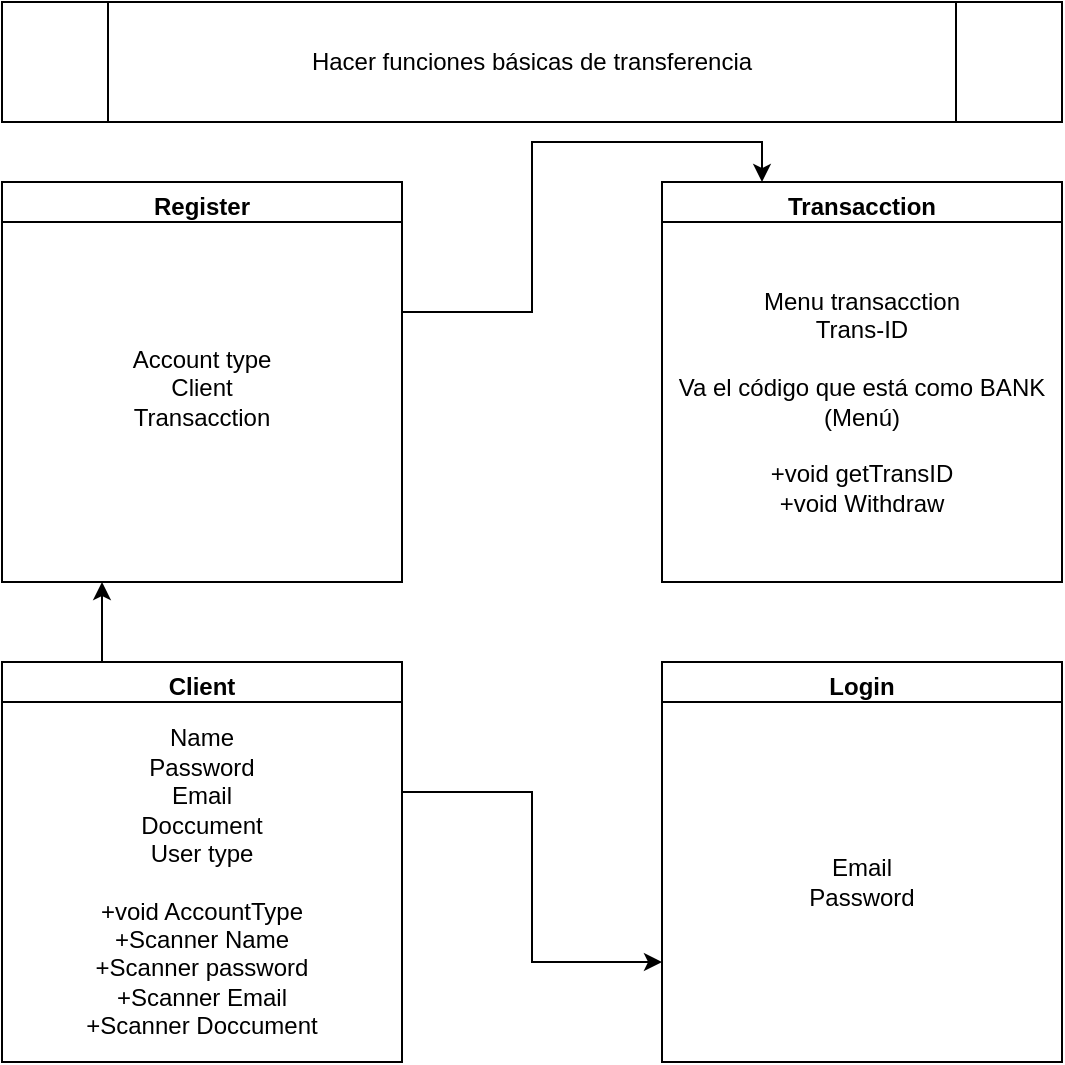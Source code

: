 <mxfile version="15.7.0" type="github">
  <diagram id="M8zL0fHzHbNwxCJG7kJJ" name="Page-1">
    <mxGraphModel dx="1061" dy="540" grid="1" gridSize="10" guides="1" tooltips="1" connect="1" arrows="1" fold="1" page="1" pageScale="1" pageWidth="827" pageHeight="1169" math="0" shadow="0">
      <root>
        <mxCell id="0" />
        <mxCell id="1" parent="0" />
        <mxCell id="qQNF4OG07XMYP4VBlLAa-32" style="edgeStyle=orthogonalEdgeStyle;rounded=0;orthogonalLoop=1;jettySize=auto;html=1;exitX=0.25;exitY=0;exitDx=0;exitDy=0;entryX=0.25;entryY=1;entryDx=0;entryDy=0;" edge="1" parent="1" source="qQNF4OG07XMYP4VBlLAa-6" target="qQNF4OG07XMYP4VBlLAa-11">
          <mxGeometry relative="1" as="geometry" />
        </mxCell>
        <mxCell id="qQNF4OG07XMYP4VBlLAa-6" value="Client" style="swimlane;" vertex="1" parent="1">
          <mxGeometry x="149" y="560" width="200" height="200" as="geometry" />
        </mxCell>
        <mxCell id="qQNF4OG07XMYP4VBlLAa-7" value="Name&lt;br&gt;Password&lt;br&gt;Email&lt;br&gt;Doccument&lt;br&gt;User type&lt;br&gt;&lt;br&gt;+void AccountType&lt;br&gt;+Scanner Name&lt;br&gt;+Scanner password&lt;br&gt;+Scanner Email&lt;br&gt;+Scanner Doccument" style="whiteSpace=wrap;html=1;" vertex="1" parent="qQNF4OG07XMYP4VBlLAa-6">
          <mxGeometry y="20" width="200" height="180" as="geometry" />
        </mxCell>
        <mxCell id="qQNF4OG07XMYP4VBlLAa-8" value="Login" style="swimlane;" vertex="1" parent="1">
          <mxGeometry x="479" y="560" width="200" height="200" as="geometry" />
        </mxCell>
        <mxCell id="qQNF4OG07XMYP4VBlLAa-9" value="Email&lt;br&gt;Password" style="whiteSpace=wrap;html=1;" vertex="1" parent="qQNF4OG07XMYP4VBlLAa-8">
          <mxGeometry y="20" width="200" height="180" as="geometry" />
        </mxCell>
        <mxCell id="qQNF4OG07XMYP4VBlLAa-10" value="Register" style="swimlane;" vertex="1" parent="1">
          <mxGeometry x="149" y="320" width="200" height="200" as="geometry" />
        </mxCell>
        <mxCell id="qQNF4OG07XMYP4VBlLAa-11" value="Account type&lt;br&gt;Client&lt;br&gt;Transacction&lt;br&gt;&lt;br&gt;" style="whiteSpace=wrap;html=1;" vertex="1" parent="qQNF4OG07XMYP4VBlLAa-10">
          <mxGeometry y="20" width="200" height="180" as="geometry" />
        </mxCell>
        <mxCell id="qQNF4OG07XMYP4VBlLAa-24" value="Hacer funciones básicas de transferencia" style="shape=process;whiteSpace=wrap;html=1;backgroundOutline=1;" vertex="1" parent="1">
          <mxGeometry x="149" y="230" width="530" height="60" as="geometry" />
        </mxCell>
        <mxCell id="qQNF4OG07XMYP4VBlLAa-26" value="Transacction" style="swimlane;" vertex="1" parent="1">
          <mxGeometry x="479" y="320" width="200" height="200" as="geometry" />
        </mxCell>
        <mxCell id="qQNF4OG07XMYP4VBlLAa-27" value="Menu transacction&lt;br&gt;Trans-ID&lt;br&gt;&lt;br&gt;Va el código que está como BANK (Menú)&lt;br&gt;&lt;br&gt;+void getTransID&lt;br&gt;+void Withdraw" style="whiteSpace=wrap;html=1;" vertex="1" parent="qQNF4OG07XMYP4VBlLAa-26">
          <mxGeometry y="20" width="200" height="180" as="geometry" />
        </mxCell>
        <mxCell id="qQNF4OG07XMYP4VBlLAa-28" style="edgeStyle=orthogonalEdgeStyle;rounded=0;orthogonalLoop=1;jettySize=auto;html=1;exitX=1;exitY=0.25;exitDx=0;exitDy=0;entryX=0.25;entryY=0;entryDx=0;entryDy=0;" edge="1" parent="1" source="qQNF4OG07XMYP4VBlLAa-11" target="qQNF4OG07XMYP4VBlLAa-26">
          <mxGeometry relative="1" as="geometry" />
        </mxCell>
        <mxCell id="qQNF4OG07XMYP4VBlLAa-29" style="edgeStyle=orthogonalEdgeStyle;rounded=0;orthogonalLoop=1;jettySize=auto;html=1;exitX=1;exitY=0.25;exitDx=0;exitDy=0;entryX=0;entryY=0.75;entryDx=0;entryDy=0;" edge="1" parent="1" source="qQNF4OG07XMYP4VBlLAa-7" target="qQNF4OG07XMYP4VBlLAa-8">
          <mxGeometry relative="1" as="geometry" />
        </mxCell>
      </root>
    </mxGraphModel>
  </diagram>
</mxfile>
